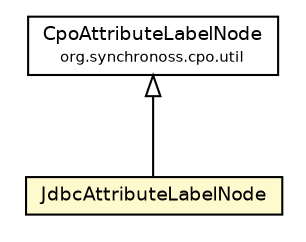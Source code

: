 #!/usr/local/bin/dot
#
# Class diagram 
# Generated by UmlGraph version 4.6 (http://www.spinellis.gr/sw/umlgraph)
#

digraph G {
	edge [fontname="Helvetica",fontsize=10,labelfontname="Helvetica",labelfontsize=10];
	node [fontname="Helvetica",fontsize=10,shape=plaintext];
	// org.synchronoss.cpo.util.CpoAttributeLabelNode
	c3970 [label=<<table border="0" cellborder="1" cellspacing="0" cellpadding="2" port="p" href="../CpoAttributeLabelNode.html">
		<tr><td><table border="0" cellspacing="0" cellpadding="1">
			<tr><td> CpoAttributeLabelNode </td></tr>
			<tr><td><font point-size="7.0"> org.synchronoss.cpo.util </font></td></tr>
		</table></td></tr>
		</table>>, fontname="Helvetica", fontcolor="black", fontsize=9.0];
	// org.synchronoss.cpo.util.jdbc.JdbcAttributeLabelNode
	c4011 [label=<<table border="0" cellborder="1" cellspacing="0" cellpadding="2" port="p" bgcolor="lemonChiffon" href="./JdbcAttributeLabelNode.html">
		<tr><td><table border="0" cellspacing="0" cellpadding="1">
			<tr><td> JdbcAttributeLabelNode </td></tr>
		</table></td></tr>
		</table>>, fontname="Helvetica", fontcolor="black", fontsize=9.0];
	//org.synchronoss.cpo.util.jdbc.JdbcAttributeLabelNode extends org.synchronoss.cpo.util.CpoAttributeLabelNode
	c3970:p -> c4011:p [dir=back,arrowtail=empty];
}

